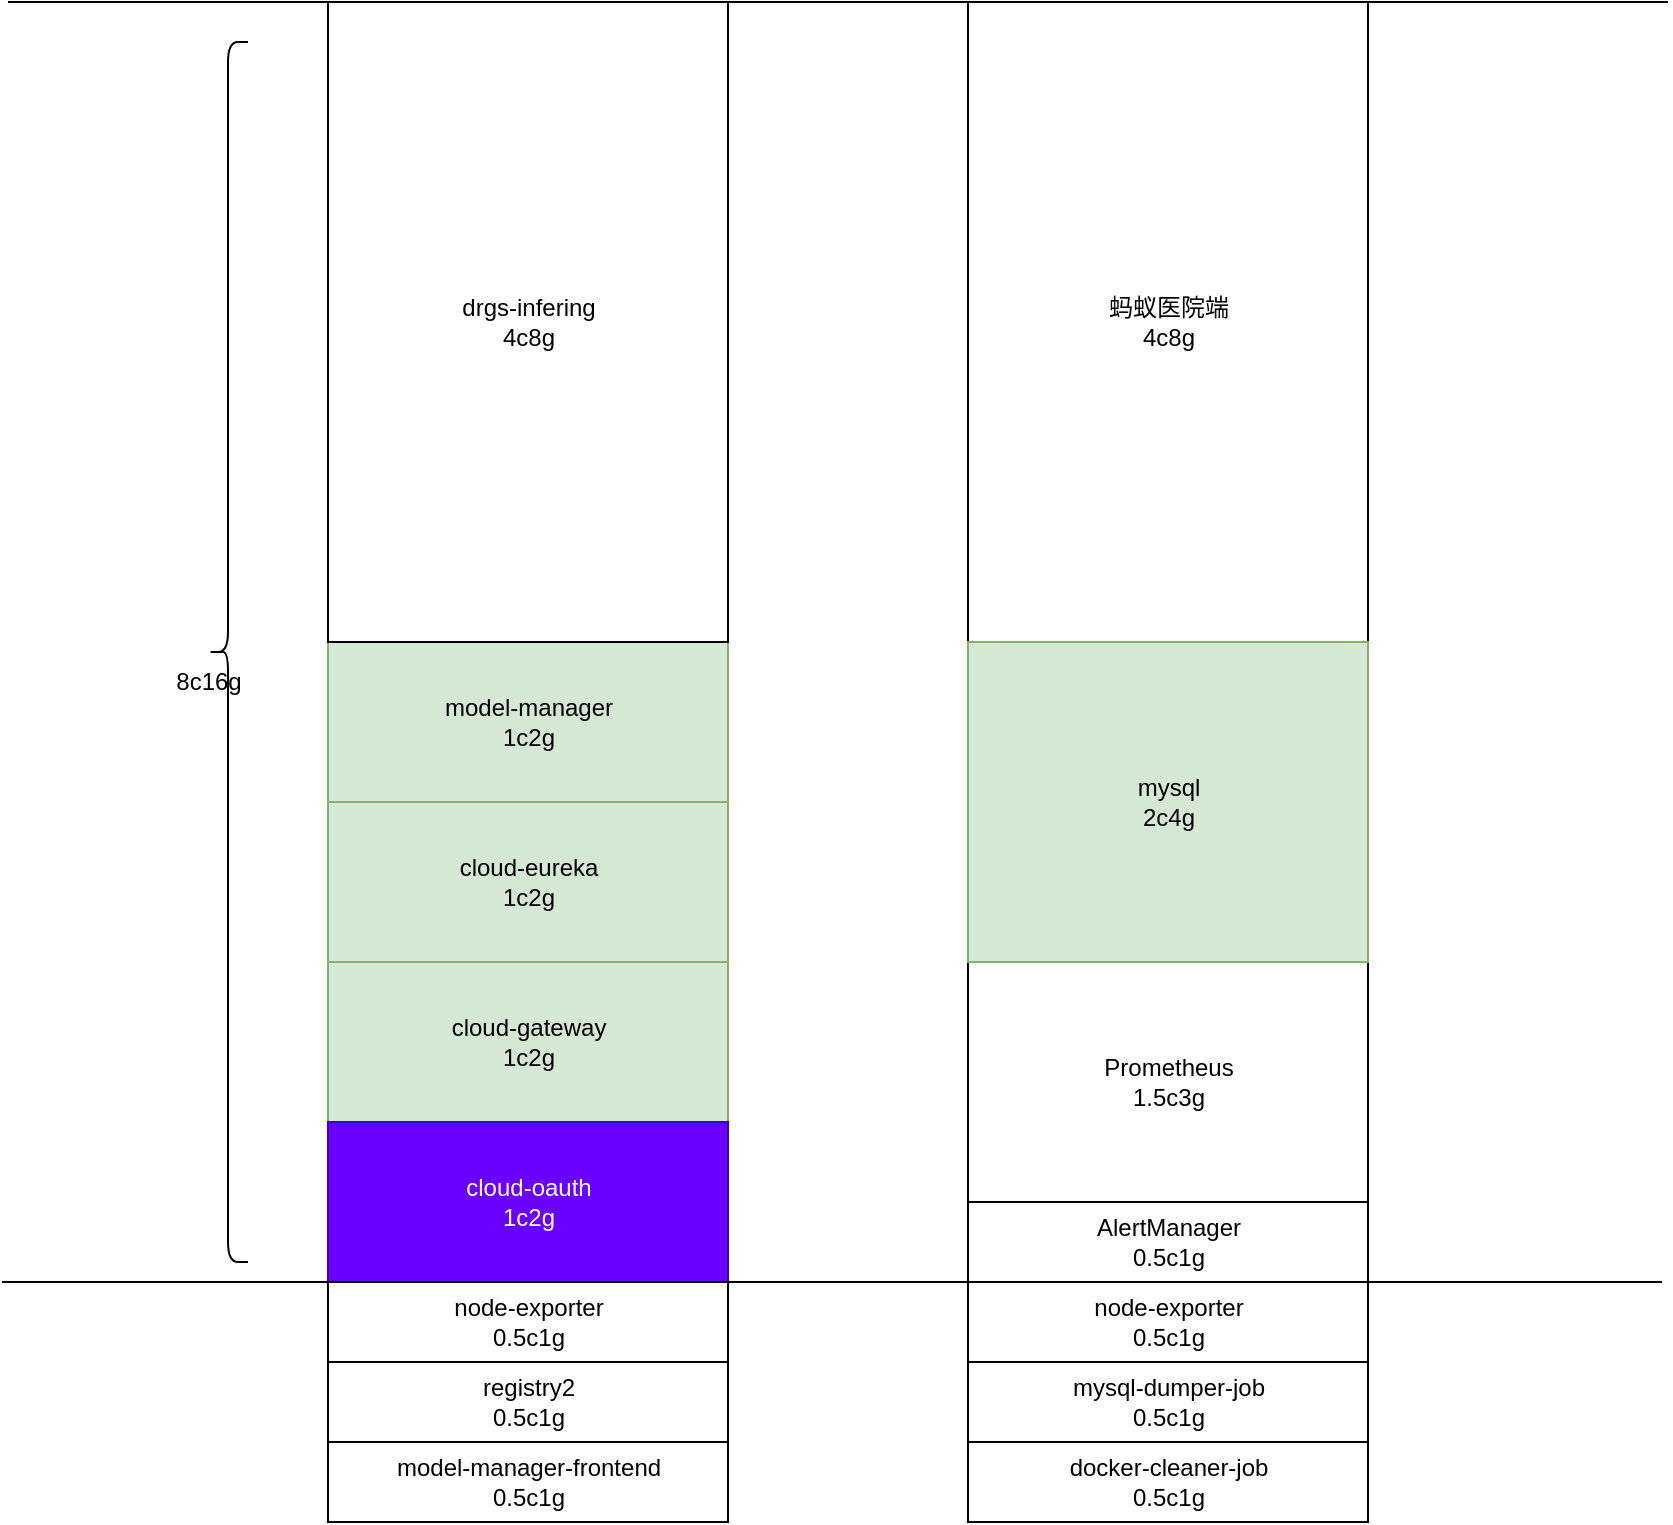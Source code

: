<mxfile version="13.7.5" type="github">
  <diagram id="hqJXE2mBXw9CYA6xbLTW" name="第 1 页">
    <mxGraphModel dx="2660" dy="1033" grid="1" gridSize="10" guides="1" tooltips="1" connect="1" arrows="1" fold="1" page="1" pageScale="1" pageWidth="827" pageHeight="1169" math="0" shadow="0">
      <root>
        <mxCell id="0" />
        <mxCell id="1" parent="0" />
        <mxCell id="uZS38UH1FDWmxBuLMC9N-2" value="" style="endArrow=none;html=1;" parent="1" edge="1">
          <mxGeometry width="50" height="50" relative="1" as="geometry">
            <mxPoint y="80" as="sourcePoint" />
            <mxPoint x="830" y="80" as="targetPoint" />
          </mxGeometry>
        </mxCell>
        <mxCell id="uZS38UH1FDWmxBuLMC9N-4" value="" style="endArrow=none;html=1;" parent="1" edge="1">
          <mxGeometry width="50" height="50" relative="1" as="geometry">
            <mxPoint x="-3" y="720" as="sourcePoint" />
            <mxPoint x="827" y="720" as="targetPoint" />
          </mxGeometry>
        </mxCell>
        <mxCell id="uZS38UH1FDWmxBuLMC9N-6" value="蚂蚁医院端&lt;br&gt;4c8g" style="html=1;" parent="1" vertex="1">
          <mxGeometry x="480" y="80" width="200" height="320" as="geometry" />
        </mxCell>
        <mxCell id="uZS38UH1FDWmxBuLMC9N-7" value="Prometheus&lt;br&gt;1.5c3g" style="html=1;" parent="1" vertex="1">
          <mxGeometry x="480" y="560" width="200" height="120" as="geometry" />
        </mxCell>
        <mxCell id="uZS38UH1FDWmxBuLMC9N-9" style="edgeStyle=orthogonalEdgeStyle;rounded=0;orthogonalLoop=1;jettySize=auto;html=1;exitX=0.5;exitY=1;exitDx=0;exitDy=0;" parent="1" source="uZS38UH1FDWmxBuLMC9N-7" target="uZS38UH1FDWmxBuLMC9N-7" edge="1">
          <mxGeometry relative="1" as="geometry" />
        </mxCell>
        <mxCell id="uZS38UH1FDWmxBuLMC9N-10" value="AlertManager&lt;br&gt;0.5c1g" style="html=1;" parent="1" vertex="1">
          <mxGeometry x="480" y="680" width="200" height="40" as="geometry" />
        </mxCell>
        <mxCell id="uZS38UH1FDWmxBuLMC9N-11" value="model-manager&lt;br&gt;1c2g" style="html=1;fillColor=#d5e8d4;strokeColor=#82b366;" parent="1" vertex="1">
          <mxGeometry x="160" y="400" width="200" height="80" as="geometry" />
        </mxCell>
        <mxCell id="uZS38UH1FDWmxBuLMC9N-12" value="drgs-infering&lt;br&gt;4c8g" style="html=1;" parent="1" vertex="1">
          <mxGeometry x="160" y="80" width="200" height="320" as="geometry" />
        </mxCell>
        <mxCell id="uZS38UH1FDWmxBuLMC9N-13" value="cloud-gateway&lt;br&gt;1c2g" style="html=1;fillColor=#d5e8d4;strokeColor=#82b366;" parent="1" vertex="1">
          <mxGeometry x="160" y="560" width="200" height="80" as="geometry" />
        </mxCell>
        <mxCell id="uZS38UH1FDWmxBuLMC9N-14" value="cloud-eureka&lt;br&gt;1c2g" style="html=1;fillColor=#d5e8d4;strokeColor=#82b366;" parent="1" vertex="1">
          <mxGeometry x="160" y="480" width="200" height="80" as="geometry" />
        </mxCell>
        <mxCell id="uZS38UH1FDWmxBuLMC9N-15" value="cloud-oauth&lt;br&gt;1c2g" style="html=1;fillColor=#6a00ff;strokeColor=#3700CC;fontColor=#ffffff;" parent="1" vertex="1">
          <mxGeometry x="160" y="640" width="200" height="80" as="geometry" />
        </mxCell>
        <mxCell id="uZS38UH1FDWmxBuLMC9N-16" value="node-exporter&lt;br&gt;0.5c1g" style="html=1;" parent="1" vertex="1">
          <mxGeometry x="160" y="720" width="200" height="40" as="geometry" />
        </mxCell>
        <mxCell id="uZS38UH1FDWmxBuLMC9N-17" value="node-exporter&lt;br&gt;0.5c1g" style="html=1;" parent="1" vertex="1">
          <mxGeometry x="480" y="720" width="200" height="40" as="geometry" />
        </mxCell>
        <mxCell id="uZS38UH1FDWmxBuLMC9N-18" value="" style="shape=curlyBracket;whiteSpace=wrap;html=1;rounded=1;" parent="1" vertex="1">
          <mxGeometry x="100" y="100" width="20" height="610" as="geometry" />
        </mxCell>
        <mxCell id="uZS38UH1FDWmxBuLMC9N-19" value="8c16g" style="text;html=1;align=center;verticalAlign=middle;resizable=0;points=[];autosize=1;" parent="1" vertex="1">
          <mxGeometry x="75" y="410" width="50" height="20" as="geometry" />
        </mxCell>
        <mxCell id="uZS38UH1FDWmxBuLMC9N-20" value="mysql-dumper-job&lt;br&gt;0.5c1g" style="html=1;" parent="1" vertex="1">
          <mxGeometry x="480" y="760" width="200" height="40" as="geometry" />
        </mxCell>
        <mxCell id="uZS38UH1FDWmxBuLMC9N-21" value="mysql&lt;br&gt;2c4g" style="html=1;fillColor=#d5e8d4;strokeColor=#82b366;" parent="1" vertex="1">
          <mxGeometry x="480" y="400" width="200" height="160" as="geometry" />
        </mxCell>
        <mxCell id="IfHC7NuBLYQAB4ykQGZo-1" value="registry2&lt;br&gt;0.5c1g" style="html=1;" parent="1" vertex="1">
          <mxGeometry x="160" y="760" width="200" height="40" as="geometry" />
        </mxCell>
        <mxCell id="IfHC7NuBLYQAB4ykQGZo-2" value="model-manager-frontend&lt;br&gt;0.5c1g" style="html=1;" parent="1" vertex="1">
          <mxGeometry x="160" y="800" width="200" height="40" as="geometry" />
        </mxCell>
        <mxCell id="IfHC7NuBLYQAB4ykQGZo-3" value="docker-cleaner-job&lt;br&gt;0.5c1g" style="html=1;" parent="1" vertex="1">
          <mxGeometry x="480" y="800" width="200" height="40" as="geometry" />
        </mxCell>
      </root>
    </mxGraphModel>
  </diagram>
</mxfile>

